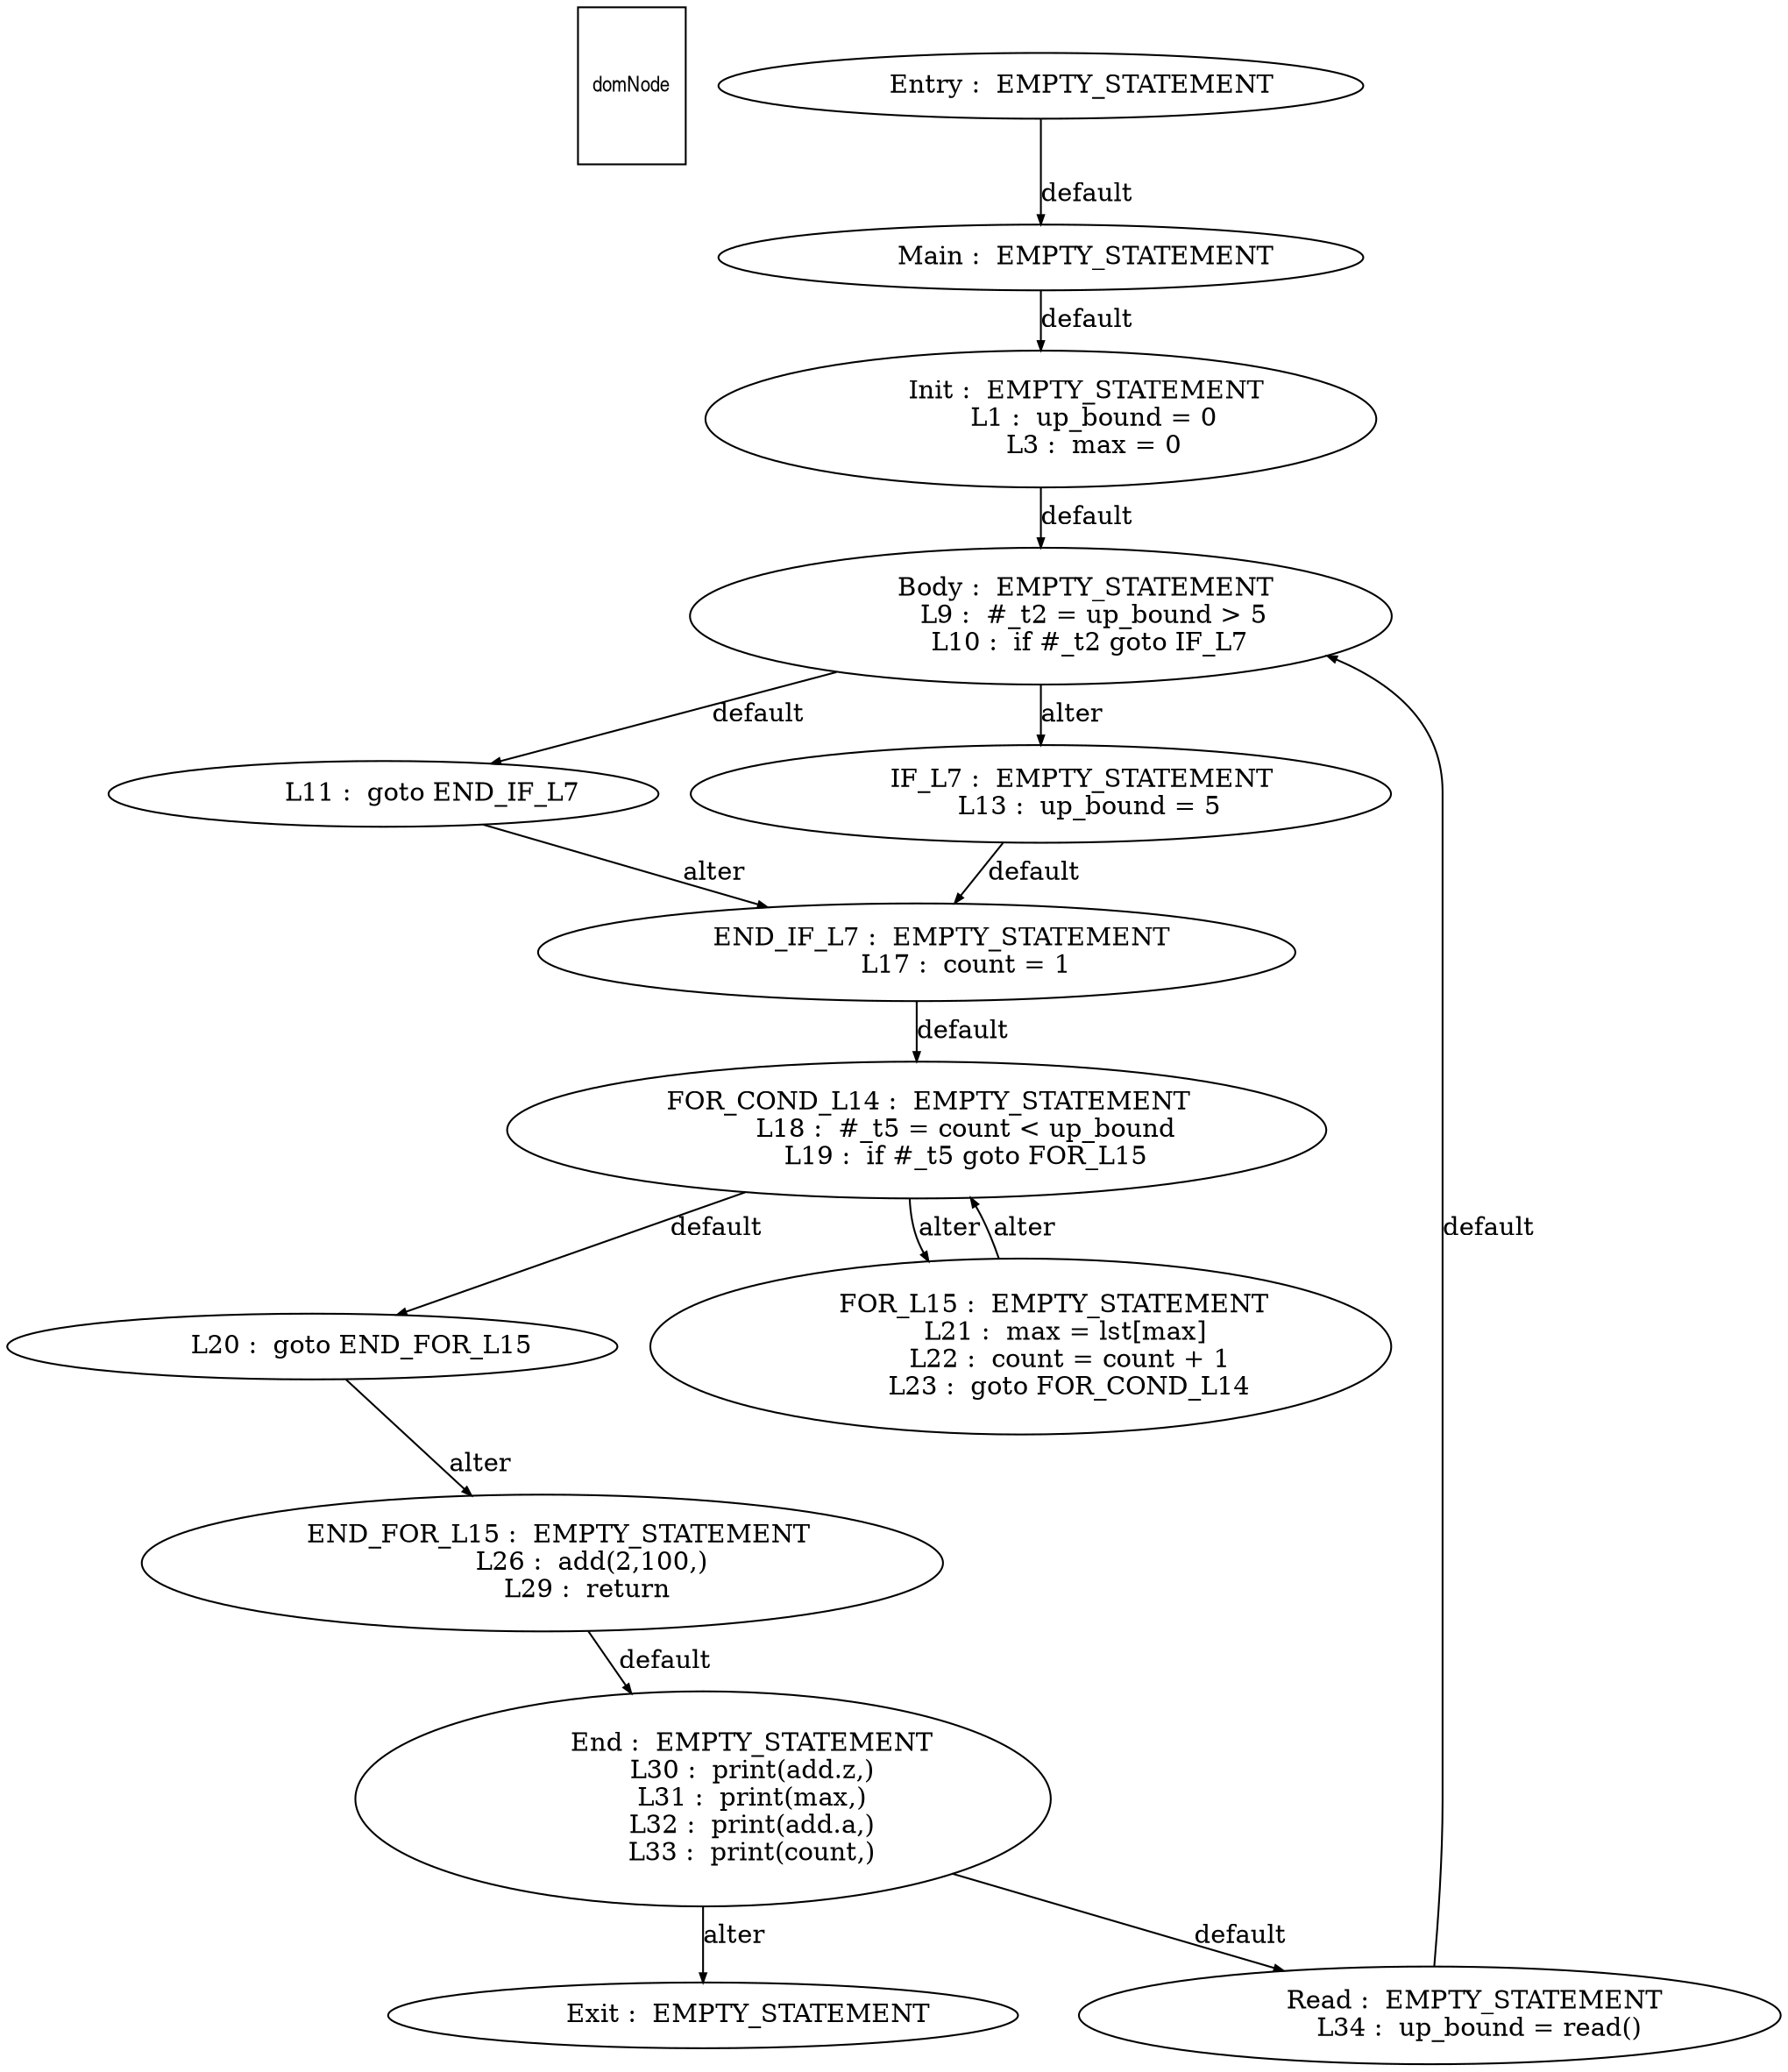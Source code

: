 digraph G {
  ranksep=.25;
  edge [arrowsize=.5]
  domNode [shape=rectangle, fontname="ArialNarrow",
        fontsize=12,  height=1.2];
  "           Main :  EMPTY_STATEMENT
"; "           Init :  EMPTY_STATEMENT
             L1 :  up_bound = 0
             L3 :  max = 0
"; "           Body :  EMPTY_STATEMENT
             L9 :  #_t2 = up_bound > 5
            L10 :  if #_t2 goto IF_L7
"; "            L11 :  goto END_IF_L7
"; "          IF_L7 :  EMPTY_STATEMENT
            L13 :  up_bound = 5
"; "      END_IF_L7 :  EMPTY_STATEMENT
            L17 :  count = 1
"; "   FOR_COND_L14 :  EMPTY_STATEMENT
            L18 :  #_t5 = count < up_bound
            L19 :  if #_t5 goto FOR_L15
"; "            L20 :  goto END_FOR_L15
"; "        FOR_L15 :  EMPTY_STATEMENT
            L21 :  max = lst[max] 
            L22 :  count = count + 1
            L23 :  goto FOR_COND_L14
"; "    END_FOR_L15 :  EMPTY_STATEMENT
            L26 :  add(2,100,)
            L29 :  return 
"; "          Entry :  EMPTY_STATEMENT
"; "            End :  EMPTY_STATEMENT
            L30 :  print(add.z,)
            L31 :  print(max,)
            L32 :  print(add.a,)
            L33 :  print(count,)
"; "           Exit :  EMPTY_STATEMENT
"; "           Read :  EMPTY_STATEMENT
            L34 :  up_bound = read()
"; 
  "           Main :  EMPTY_STATEMENT
" -> "           Init :  EMPTY_STATEMENT
             L1 :  up_bound = 0
             L3 :  max = 0
"  [label="default"];
  "           Init :  EMPTY_STATEMENT
             L1 :  up_bound = 0
             L3 :  max = 0
" -> "           Body :  EMPTY_STATEMENT
             L9 :  #_t2 = up_bound > 5
            L10 :  if #_t2 goto IF_L7
"  [label="default"];
  "           Body :  EMPTY_STATEMENT
             L9 :  #_t2 = up_bound > 5
            L10 :  if #_t2 goto IF_L7
" -> "            L11 :  goto END_IF_L7
"  [label="default"];
  "           Body :  EMPTY_STATEMENT
             L9 :  #_t2 = up_bound > 5
            L10 :  if #_t2 goto IF_L7
" -> "          IF_L7 :  EMPTY_STATEMENT
            L13 :  up_bound = 5
"  [label="alter"];
  "            L11 :  goto END_IF_L7
" -> "      END_IF_L7 :  EMPTY_STATEMENT
            L17 :  count = 1
"  [label="alter"];
  "          IF_L7 :  EMPTY_STATEMENT
            L13 :  up_bound = 5
" -> "      END_IF_L7 :  EMPTY_STATEMENT
            L17 :  count = 1
"  [label="default"];
  "      END_IF_L7 :  EMPTY_STATEMENT
            L17 :  count = 1
" -> "   FOR_COND_L14 :  EMPTY_STATEMENT
            L18 :  #_t5 = count < up_bound
            L19 :  if #_t5 goto FOR_L15
"  [label="default"];
  "   FOR_COND_L14 :  EMPTY_STATEMENT
            L18 :  #_t5 = count < up_bound
            L19 :  if #_t5 goto FOR_L15
" -> "            L20 :  goto END_FOR_L15
"  [label="default"];
  "   FOR_COND_L14 :  EMPTY_STATEMENT
            L18 :  #_t5 = count < up_bound
            L19 :  if #_t5 goto FOR_L15
" -> "        FOR_L15 :  EMPTY_STATEMENT
            L21 :  max = lst[max] 
            L22 :  count = count + 1
            L23 :  goto FOR_COND_L14
"  [label="alter"];
  "            L20 :  goto END_FOR_L15
" -> "    END_FOR_L15 :  EMPTY_STATEMENT
            L26 :  add(2,100,)
            L29 :  return 
"  [label="alter"];
  "        FOR_L15 :  EMPTY_STATEMENT
            L21 :  max = lst[max] 
            L22 :  count = count + 1
            L23 :  goto FOR_COND_L14
" -> "   FOR_COND_L14 :  EMPTY_STATEMENT
            L18 :  #_t5 = count < up_bound
            L19 :  if #_t5 goto FOR_L15
"  [label="alter"];
  "    END_FOR_L15 :  EMPTY_STATEMENT
            L26 :  add(2,100,)
            L29 :  return 
" -> "            End :  EMPTY_STATEMENT
            L30 :  print(add.z,)
            L31 :  print(max,)
            L32 :  print(add.a,)
            L33 :  print(count,)
"  [label="default"];
  "          Entry :  EMPTY_STATEMENT
" -> "           Main :  EMPTY_STATEMENT
"  [label="default"];
  "            End :  EMPTY_STATEMENT
            L30 :  print(add.z,)
            L31 :  print(max,)
            L32 :  print(add.a,)
            L33 :  print(count,)
" -> "           Read :  EMPTY_STATEMENT
            L34 :  up_bound = read()
"  [label="default"];
  "            End :  EMPTY_STATEMENT
            L30 :  print(add.z,)
            L31 :  print(max,)
            L32 :  print(add.a,)
            L33 :  print(count,)
" -> "           Exit :  EMPTY_STATEMENT
"  [label="alter"];
  "           Read :  EMPTY_STATEMENT
            L34 :  up_bound = read()
" -> "           Body :  EMPTY_STATEMENT
             L9 :  #_t2 = up_bound > 5
            L10 :  if #_t2 goto IF_L7
"  [label="default"];
}
